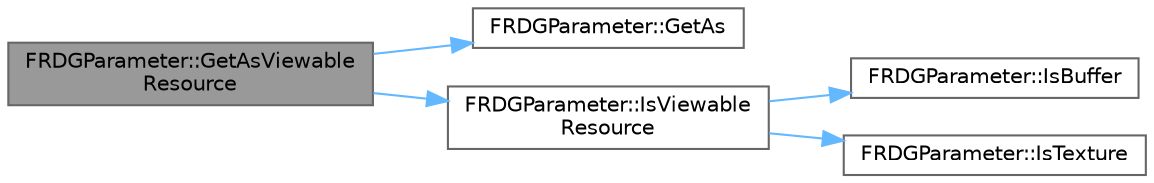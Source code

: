 digraph "FRDGParameter::GetAsViewableResource"
{
 // INTERACTIVE_SVG=YES
 // LATEX_PDF_SIZE
  bgcolor="transparent";
  edge [fontname=Helvetica,fontsize=10,labelfontname=Helvetica,labelfontsize=10];
  node [fontname=Helvetica,fontsize=10,shape=box,height=0.2,width=0.4];
  rankdir="LR";
  Node1 [id="Node000001",label="FRDGParameter::GetAsViewable\lResource",height=0.2,width=0.4,color="gray40", fillcolor="grey60", style="filled", fontcolor="black",tooltip=" "];
  Node1 -> Node2 [id="edge1_Node000001_Node000002",color="steelblue1",style="solid",tooltip=" "];
  Node2 [id="Node000002",label="FRDGParameter::GetAs",height=0.2,width=0.4,color="grey40", fillcolor="white", style="filled",URL="$d1/d4b/classFRDGParameter.html#ab35ac0477bc7b5f57ff557abf3434349",tooltip=" "];
  Node1 -> Node3 [id="edge2_Node000001_Node000003",color="steelblue1",style="solid",tooltip=" "];
  Node3 [id="Node000003",label="FRDGParameter::IsViewable\lResource",height=0.2,width=0.4,color="grey40", fillcolor="white", style="filled",URL="$d1/d4b/classFRDGParameter.html#a291344c23245c128b1bc44d617c3f2cb",tooltip=" "];
  Node3 -> Node4 [id="edge3_Node000003_Node000004",color="steelblue1",style="solid",tooltip=" "];
  Node4 [id="Node000004",label="FRDGParameter::IsBuffer",height=0.2,width=0.4,color="grey40", fillcolor="white", style="filled",URL="$d1/d4b/classFRDGParameter.html#a8dd1e92640cfe79a2d3b14c8f2e0a8b6",tooltip=" "];
  Node3 -> Node5 [id="edge4_Node000003_Node000005",color="steelblue1",style="solid",tooltip=" "];
  Node5 [id="Node000005",label="FRDGParameter::IsTexture",height=0.2,width=0.4,color="grey40", fillcolor="white", style="filled",URL="$d1/d4b/classFRDGParameter.html#a084a8cb8f4a000a8917890b99d4abb18",tooltip=" "];
}

